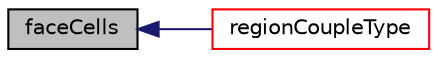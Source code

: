digraph "faceCells"
{
  bgcolor="transparent";
  edge [fontname="Helvetica",fontsize="10",labelfontname="Helvetica",labelfontsize="10"];
  node [fontname="Helvetica",fontsize="10",shape=record];
  rankdir="LR";
  Node1175 [label="faceCells",height=0.2,width=0.4,color="black", fillcolor="grey75", style="filled", fontcolor="black"];
  Node1175 -> Node1176 [dir="back",color="midnightblue",fontsize="10",style="solid",fontname="Helvetica"];
  Node1176 [label="regionCoupleType",height=0.2,width=0.4,color="red",URL="$a23677.html#ac68895dea1482c4a7f12bda2f8cd98fc",tooltip="Return the interface type. "];
}
